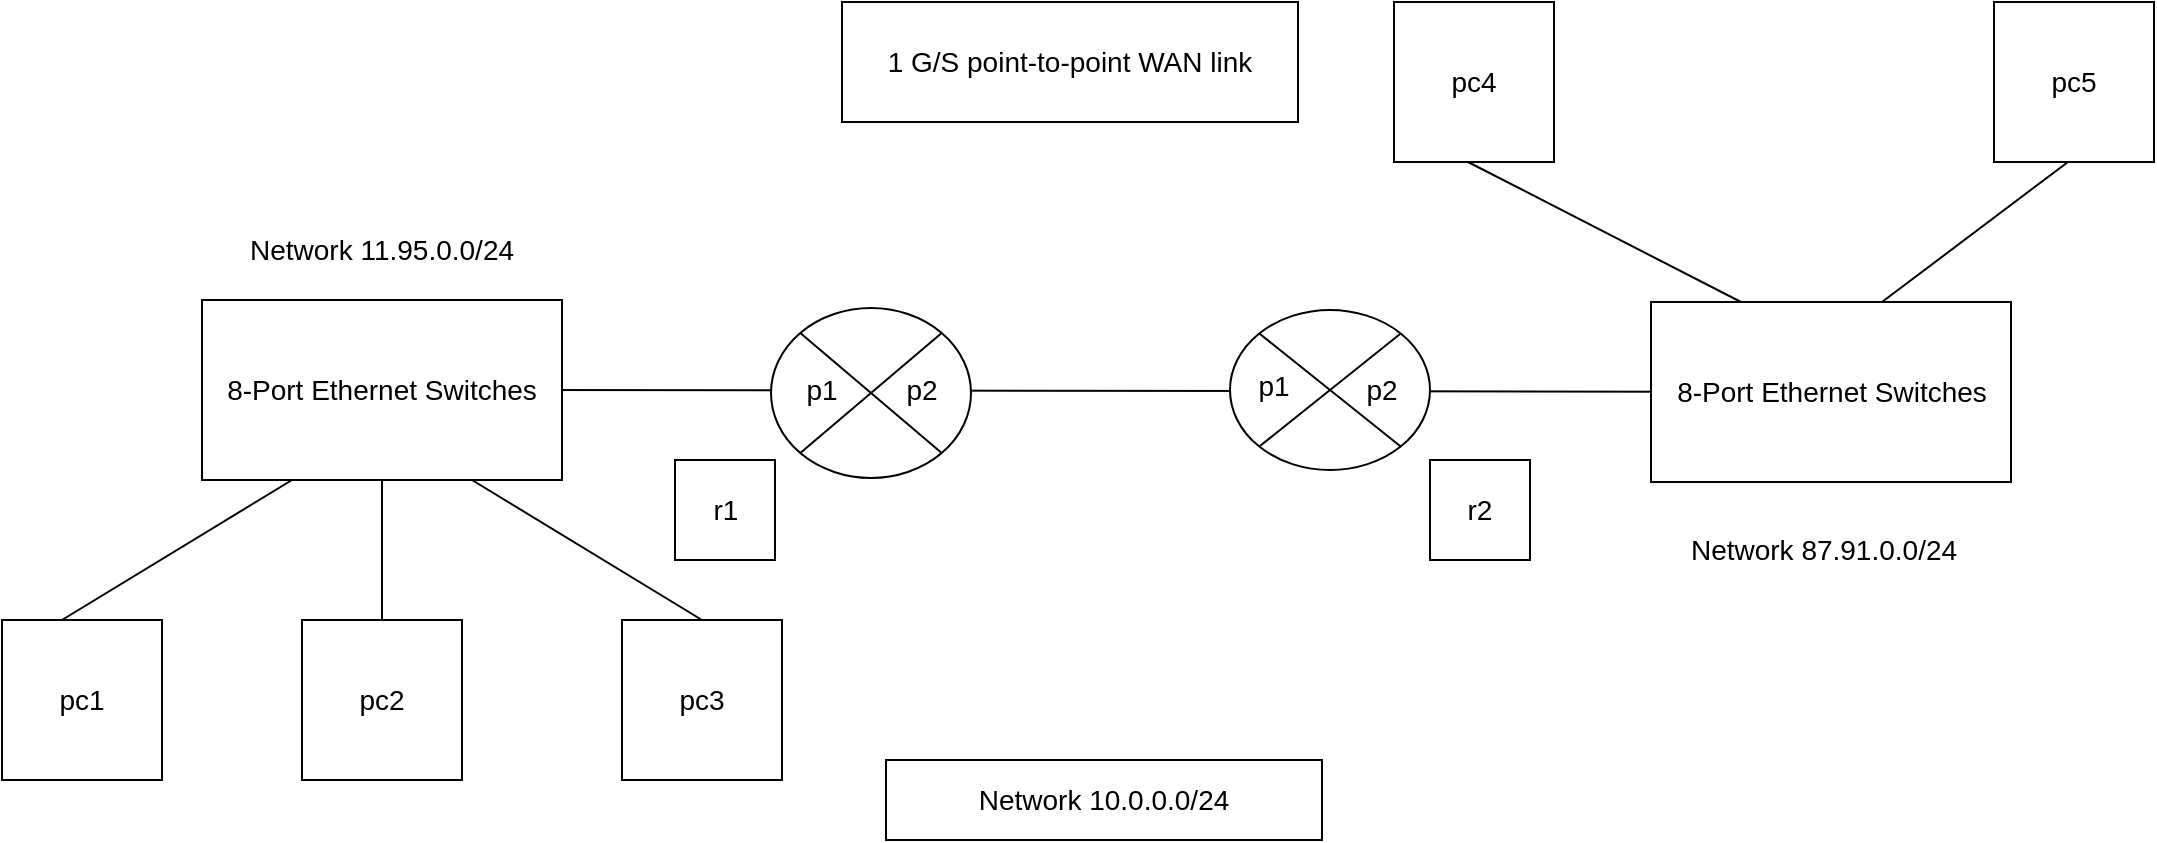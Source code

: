 <mxfile version="24.2.2" type="device">
  <diagram name="Page-1" id="wXKJWHJHW1IuRwQWXABE">
    <mxGraphModel dx="1434" dy="746" grid="1" gridSize="10" guides="1" tooltips="1" connect="1" arrows="1" fold="1" page="1" pageScale="1" pageWidth="827" pageHeight="1169" math="0" shadow="0">
      <root>
        <mxCell id="0" />
        <mxCell id="1" parent="0" />
        <mxCell id="tWTz2Uvf0k5PPK2Pxos4-4" value="&lt;span style=&quot;border-color: var(--border-color);&quot;&gt;&lt;font style=&quot;border-color: var(--border-color); font-size: 14px;&quot;&gt;pc2&lt;/font&gt;&lt;/span&gt;" style="whiteSpace=wrap;html=1;aspect=fixed;strokeWidth=1;" parent="1" vertex="1">
          <mxGeometry x="462" y="630" width="80" height="80" as="geometry" />
        </mxCell>
        <mxCell id="tWTz2Uvf0k5PPK2Pxos4-5" value="&lt;span style=&quot;border-color: var(--border-color);&quot;&gt;&lt;font style=&quot;border-color: var(--border-color); font-size: 14px;&quot;&gt;pc1&lt;/font&gt;&lt;/span&gt;" style="whiteSpace=wrap;html=1;aspect=fixed;strokeWidth=1;" parent="1" vertex="1">
          <mxGeometry x="312" y="630" width="80" height="80" as="geometry" />
        </mxCell>
        <mxCell id="tWTz2Uvf0k5PPK2Pxos4-6" value="&lt;span style=&quot;border-color: var(--border-color);&quot;&gt;&lt;font style=&quot;border-color: var(--border-color); font-size: 14px;&quot;&gt;pc3&lt;/font&gt;&lt;/span&gt;" style="whiteSpace=wrap;html=1;aspect=fixed;strokeWidth=1;" parent="1" vertex="1">
          <mxGeometry x="622" y="630" width="80" height="80" as="geometry" />
        </mxCell>
        <mxCell id="tWTz2Uvf0k5PPK2Pxos4-8" value="" style="endArrow=none;html=1;rounded=0;entryX=0.25;entryY=1;entryDx=0;entryDy=0;strokeWidth=1;" parent="1" target="tWTz2Uvf0k5PPK2Pxos4-7" edge="1">
          <mxGeometry width="50" height="50" relative="1" as="geometry">
            <mxPoint x="342" y="630" as="sourcePoint" />
            <mxPoint x="392" y="580" as="targetPoint" />
          </mxGeometry>
        </mxCell>
        <mxCell id="tWTz2Uvf0k5PPK2Pxos4-9" value="" style="endArrow=none;html=1;rounded=0;exitX=0.5;exitY=0;exitDx=0;exitDy=0;entryX=0.75;entryY=1;entryDx=0;entryDy=0;strokeWidth=1;" parent="1" source="tWTz2Uvf0k5PPK2Pxos4-6" target="tWTz2Uvf0k5PPK2Pxos4-7" edge="1">
          <mxGeometry width="50" height="50" relative="1" as="geometry">
            <mxPoint x="572" y="620" as="sourcePoint" />
            <mxPoint x="622" y="570" as="targetPoint" />
          </mxGeometry>
        </mxCell>
        <mxCell id="tWTz2Uvf0k5PPK2Pxos4-10" value="" style="endArrow=none;html=1;rounded=0;exitX=0.5;exitY=0;exitDx=0;exitDy=0;entryX=0.5;entryY=1;entryDx=0;entryDy=0;strokeWidth=1;" parent="1" source="tWTz2Uvf0k5PPK2Pxos4-4" target="tWTz2Uvf0k5PPK2Pxos4-7" edge="1">
          <mxGeometry width="50" height="50" relative="1" as="geometry">
            <mxPoint x="467" y="610" as="sourcePoint" />
            <mxPoint x="512" y="560" as="targetPoint" />
          </mxGeometry>
        </mxCell>
        <mxCell id="tWTz2Uvf0k5PPK2Pxos4-12" value="&lt;font style=&quot;font-size: 14px;&quot;&gt;Network 11.95.0.0/24&lt;/font&gt;" style="text;html=1;strokeColor=none;fillColor=none;align=center;verticalAlign=middle;whiteSpace=wrap;rounded=0;strokeWidth=1;" parent="1" vertex="1">
          <mxGeometry x="412" y="430" width="180" height="30" as="geometry" />
        </mxCell>
        <mxCell id="tWTz2Uvf0k5PPK2Pxos4-31" value="&lt;span style=&quot;border-color: var(--border-color);&quot;&gt;&lt;font style=&quot;border-color: var(--border-color); font-size: 14px;&quot;&gt;pc4&lt;/font&gt;&lt;/span&gt;" style="whiteSpace=wrap;html=1;aspect=fixed;strokeWidth=1;" parent="1" vertex="1">
          <mxGeometry x="1008" y="321" width="80" height="80" as="geometry" />
        </mxCell>
        <mxCell id="tWTz2Uvf0k5PPK2Pxos4-32" value="&lt;span style=&quot;border-color: var(--border-color);&quot;&gt;&lt;font style=&quot;border-color: var(--border-color); font-size: 14px;&quot;&gt;pc5&lt;/font&gt;&lt;/span&gt;" style="whiteSpace=wrap;html=1;aspect=fixed;strokeWidth=1;" parent="1" vertex="1">
          <mxGeometry x="1308" y="321" width="80" height="80" as="geometry" />
        </mxCell>
        <mxCell id="tWTz2Uvf0k5PPK2Pxos4-34" value="" style="endArrow=none;html=1;rounded=0;entryX=0.25;entryY=0;entryDx=0;entryDy=0;strokeWidth=1;exitX=0.5;exitY=1;exitDx=0;exitDy=0;" parent="1" target="tWTz2Uvf0k5PPK2Pxos4-33" edge="1">
          <mxGeometry width="50" height="50" relative="1" as="geometry">
            <mxPoint x="1045" y="401.0" as="sourcePoint" />
            <mxPoint x="1122.5" y="581" as="targetPoint" />
          </mxGeometry>
        </mxCell>
        <mxCell id="tWTz2Uvf0k5PPK2Pxos4-37" value="&lt;font style=&quot;font-size: 14px;&quot;&gt;Network 87.91.0.0/24&lt;/font&gt;" style="text;html=1;strokeColor=none;fillColor=none;align=center;verticalAlign=middle;whiteSpace=wrap;rounded=0;strokeWidth=1;" parent="1" vertex="1">
          <mxGeometry x="1132.5" y="580" width="180" height="30" as="geometry" />
        </mxCell>
        <mxCell id="tWTz2Uvf0k5PPK2Pxos4-38" value="" style="endArrow=none;html=1;rounded=0;exitX=1;exitY=0.5;exitDx=0;exitDy=0;strokeWidth=1;" parent="1" edge="1">
          <mxGeometry width="50" height="50" relative="1" as="geometry">
            <mxPoint x="580" y="515" as="sourcePoint" />
            <mxPoint x="1147.5" y="515.863" as="targetPoint" />
          </mxGeometry>
        </mxCell>
        <mxCell id="tWTz2Uvf0k5PPK2Pxos4-40" value="" style="shape=sumEllipse;perimeter=ellipsePerimeter;whiteSpace=wrap;html=1;backgroundOutline=1;strokeWidth=1;" parent="1" vertex="1">
          <mxGeometry x="696.5" y="474" width="100" height="85" as="geometry" />
        </mxCell>
        <mxCell id="tWTz2Uvf0k5PPK2Pxos4-41" value="&lt;font style=&quot;font-size: 14px;&quot;&gt;p1&lt;/font&gt;" style="text;html=1;strokeColor=none;fillColor=none;align=center;verticalAlign=middle;whiteSpace=wrap;rounded=0;strokeWidth=1;" parent="1" vertex="1">
          <mxGeometry x="692" y="500" width="60" height="30" as="geometry" />
        </mxCell>
        <mxCell id="tWTz2Uvf0k5PPK2Pxos4-42" value="&lt;font style=&quot;font-size: 14px;&quot;&gt;p2&lt;/font&gt;" style="text;html=1;strokeColor=none;fillColor=none;align=center;verticalAlign=middle;whiteSpace=wrap;rounded=0;strokeWidth=1;" parent="1" vertex="1">
          <mxGeometry x="742" y="500" width="60" height="30" as="geometry" />
        </mxCell>
        <mxCell id="tWTz2Uvf0k5PPK2Pxos4-43" value="" style="shape=sumEllipse;perimeter=ellipsePerimeter;whiteSpace=wrap;html=1;backgroundOutline=1;strokeWidth=1;" parent="1" vertex="1">
          <mxGeometry x="926" y="475" width="100" height="80" as="geometry" />
        </mxCell>
        <mxCell id="tWTz2Uvf0k5PPK2Pxos4-45" value="&lt;font style=&quot;font-size: 14px;&quot;&gt;p1&lt;/font&gt;" style="text;html=1;strokeColor=none;fillColor=none;align=center;verticalAlign=middle;whiteSpace=wrap;rounded=0;strokeWidth=1;" parent="1" vertex="1">
          <mxGeometry x="918" y="498" width="60" height="30" as="geometry" />
        </mxCell>
        <mxCell id="tWTz2Uvf0k5PPK2Pxos4-46" value="&lt;font style=&quot;font-size: 14px;&quot;&gt;p2&lt;/font&gt;" style="text;html=1;strokeColor=none;fillColor=none;align=center;verticalAlign=middle;whiteSpace=wrap;rounded=0;strokeWidth=1;" parent="1" vertex="1">
          <mxGeometry x="972" y="500" width="60" height="30" as="geometry" />
        </mxCell>
        <mxCell id="tWTz2Uvf0k5PPK2Pxos4-48" value="&lt;font style=&quot;font-size: 14px;&quot;&gt;1 G/S point-to-point WAN link&lt;/font&gt;" style="rounded=0;whiteSpace=wrap;html=1;strokeWidth=1;" parent="1" vertex="1">
          <mxGeometry x="732" y="321" width="228" height="60" as="geometry" />
        </mxCell>
        <mxCell id="tWTz2Uvf0k5PPK2Pxos4-51" value="&lt;span style=&quot;border-color: var(--border-color);&quot;&gt;&lt;font style=&quot;font-size: 14px;&quot;&gt;Network 10.0.0.0/24&lt;/font&gt;&lt;/span&gt;" style="rounded=0;whiteSpace=wrap;html=1;strokeWidth=1;" parent="1" vertex="1">
          <mxGeometry x="754" y="700" width="218" height="40" as="geometry" />
        </mxCell>
        <mxCell id="tWTz2Uvf0k5PPK2Pxos4-52" value="&lt;font style=&quot;font-size: 14px;&quot;&gt;r1&lt;/font&gt;" style="whiteSpace=wrap;html=1;aspect=fixed;strokeWidth=1;" parent="1" vertex="1">
          <mxGeometry x="648.5" y="550" width="50" height="50" as="geometry" />
        </mxCell>
        <mxCell id="tWTz2Uvf0k5PPK2Pxos4-53" value="&lt;font style=&quot;font-size: 14px;&quot;&gt;r2&lt;/font&gt;" style="whiteSpace=wrap;html=1;aspect=fixed;strokeWidth=1;" parent="1" vertex="1">
          <mxGeometry x="1026" y="550" width="50" height="50" as="geometry" />
        </mxCell>
        <mxCell id="pTM8qVdwW19JlUxaHYQg-1" value="" style="endArrow=none;html=1;rounded=0;entryX=0.5;entryY=1;entryDx=0;entryDy=0;strokeWidth=1;exitX=0.5;exitY=1;exitDx=0;exitDy=0;" parent="1" edge="1">
          <mxGeometry width="50" height="50" relative="1" as="geometry">
            <mxPoint x="1252" y="471" as="sourcePoint" />
            <mxPoint x="1345" y="401.0" as="targetPoint" />
          </mxGeometry>
        </mxCell>
        <mxCell id="tWTz2Uvf0k5PPK2Pxos4-7" value="&lt;font style=&quot;font-size: 14px;&quot;&gt;8-Port Ethernet Switches&lt;/font&gt;" style="rounded=0;whiteSpace=wrap;html=1;strokeWidth=1;" parent="1" vertex="1">
          <mxGeometry x="412" y="470" width="180" height="90" as="geometry" />
        </mxCell>
        <mxCell id="tWTz2Uvf0k5PPK2Pxos4-33" value="&lt;font style=&quot;font-size: 14px;&quot;&gt;8-Port Ethernet Switches&lt;/font&gt;" style="rounded=0;whiteSpace=wrap;html=1;strokeWidth=1;" parent="1" vertex="1">
          <mxGeometry x="1136.5" y="471" width="180" height="90" as="geometry" />
        </mxCell>
      </root>
    </mxGraphModel>
  </diagram>
</mxfile>
